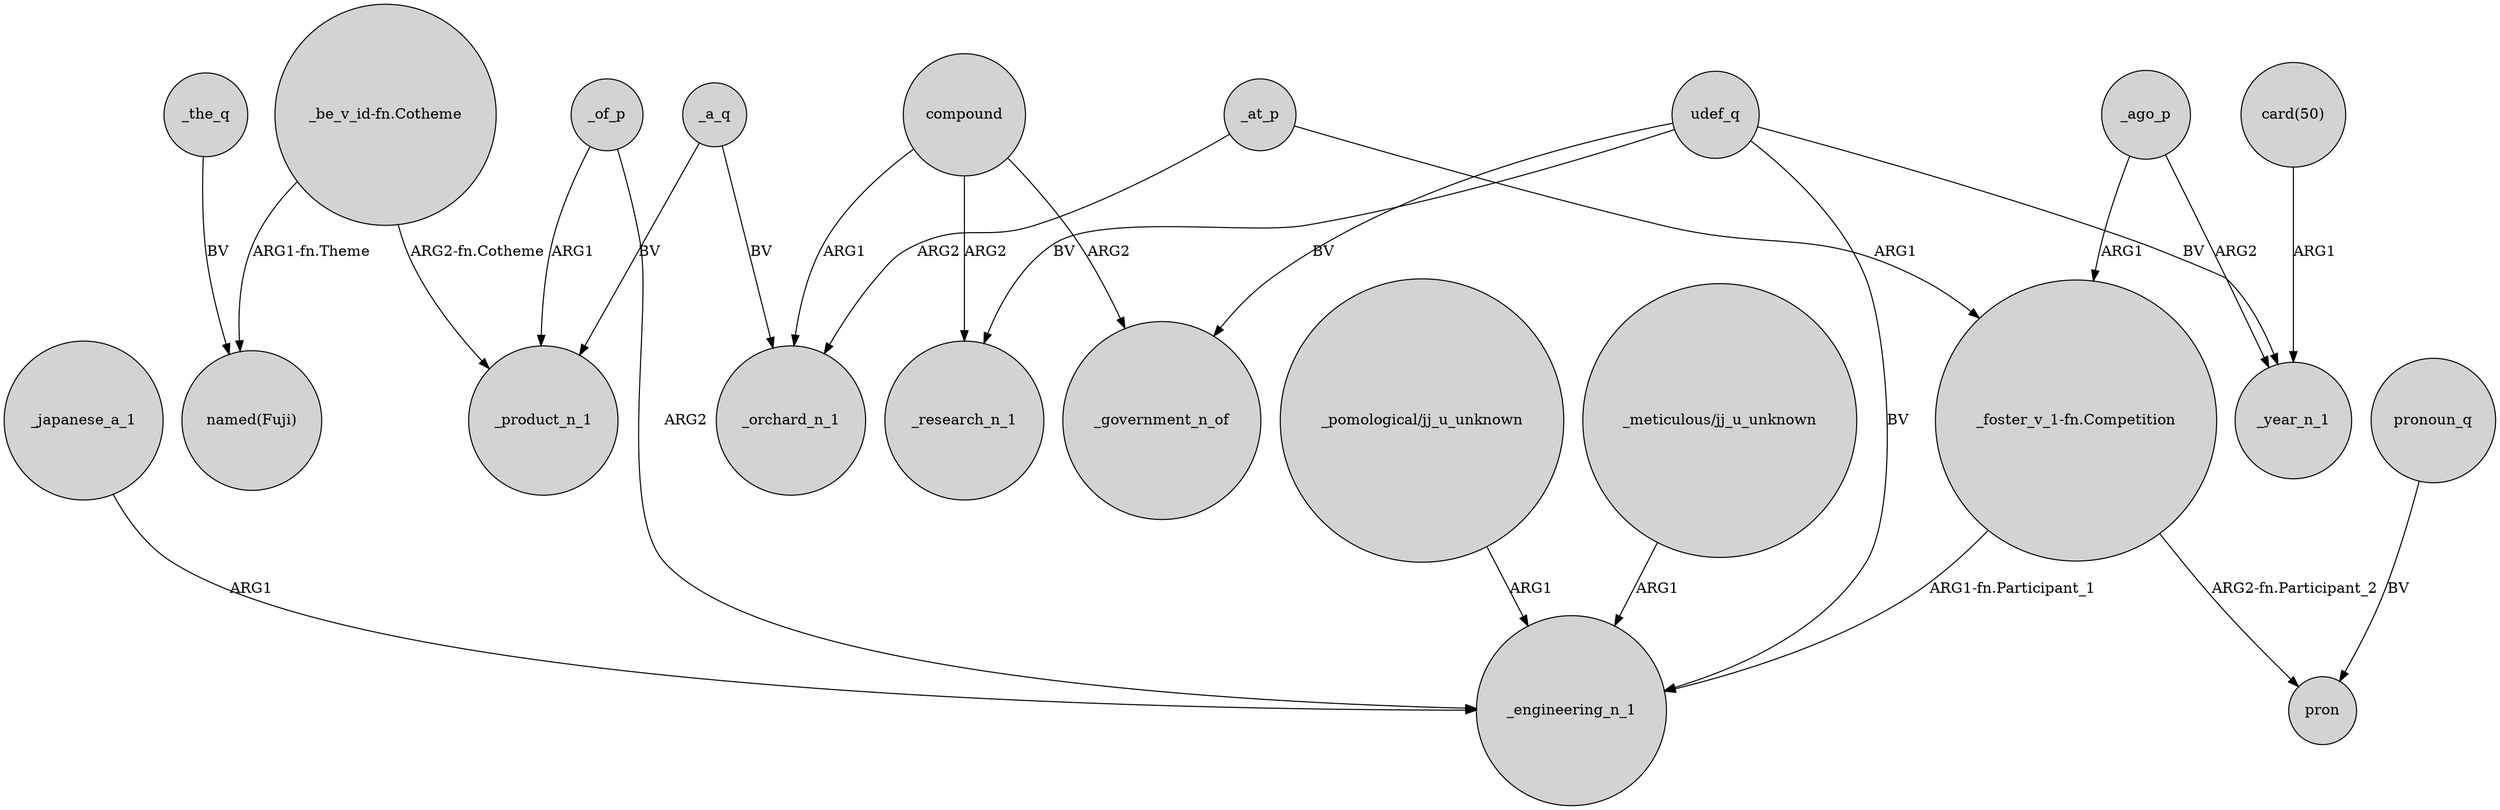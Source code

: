 digraph {
	node [shape=circle style=filled]
	"_be_v_id-fn.Cotheme" -> _product_n_1 [label="ARG2-fn.Cotheme"]
	compound -> _government_n_of [label=ARG2]
	udef_q -> _government_n_of [label=BV]
	_the_q -> "named(Fuji)" [label=BV]
	_japanese_a_1 -> _engineering_n_1 [label=ARG1]
	"card(50)" -> _year_n_1 [label=ARG1]
	"_pomological/jj_u_unknown" -> _engineering_n_1 [label=ARG1]
	"_foster_v_1-fn.Competition" -> pron [label="ARG2-fn.Participant_2"]
	compound -> _research_n_1 [label=ARG2]
	pronoun_q -> pron [label=BV]
	udef_q -> _engineering_n_1 [label=BV]
	_of_p -> _engineering_n_1 [label=ARG2]
	_a_q -> _product_n_1 [label=BV]
	compound -> _orchard_n_1 [label=ARG1]
	udef_q -> _research_n_1 [label=BV]
	_ago_p -> _year_n_1 [label=ARG2]
	"_be_v_id-fn.Cotheme" -> "named(Fuji)" [label="ARG1-fn.Theme"]
	udef_q -> _year_n_1 [label=BV]
	_a_q -> _orchard_n_1 [label=BV]
	"_meticulous/jj_u_unknown" -> _engineering_n_1 [label=ARG1]
	_at_p -> _orchard_n_1 [label=ARG2]
	_of_p -> _product_n_1 [label=ARG1]
	_ago_p -> "_foster_v_1-fn.Competition" [label=ARG1]
	_at_p -> "_foster_v_1-fn.Competition" [label=ARG1]
	"_foster_v_1-fn.Competition" -> _engineering_n_1 [label="ARG1-fn.Participant_1"]
}
